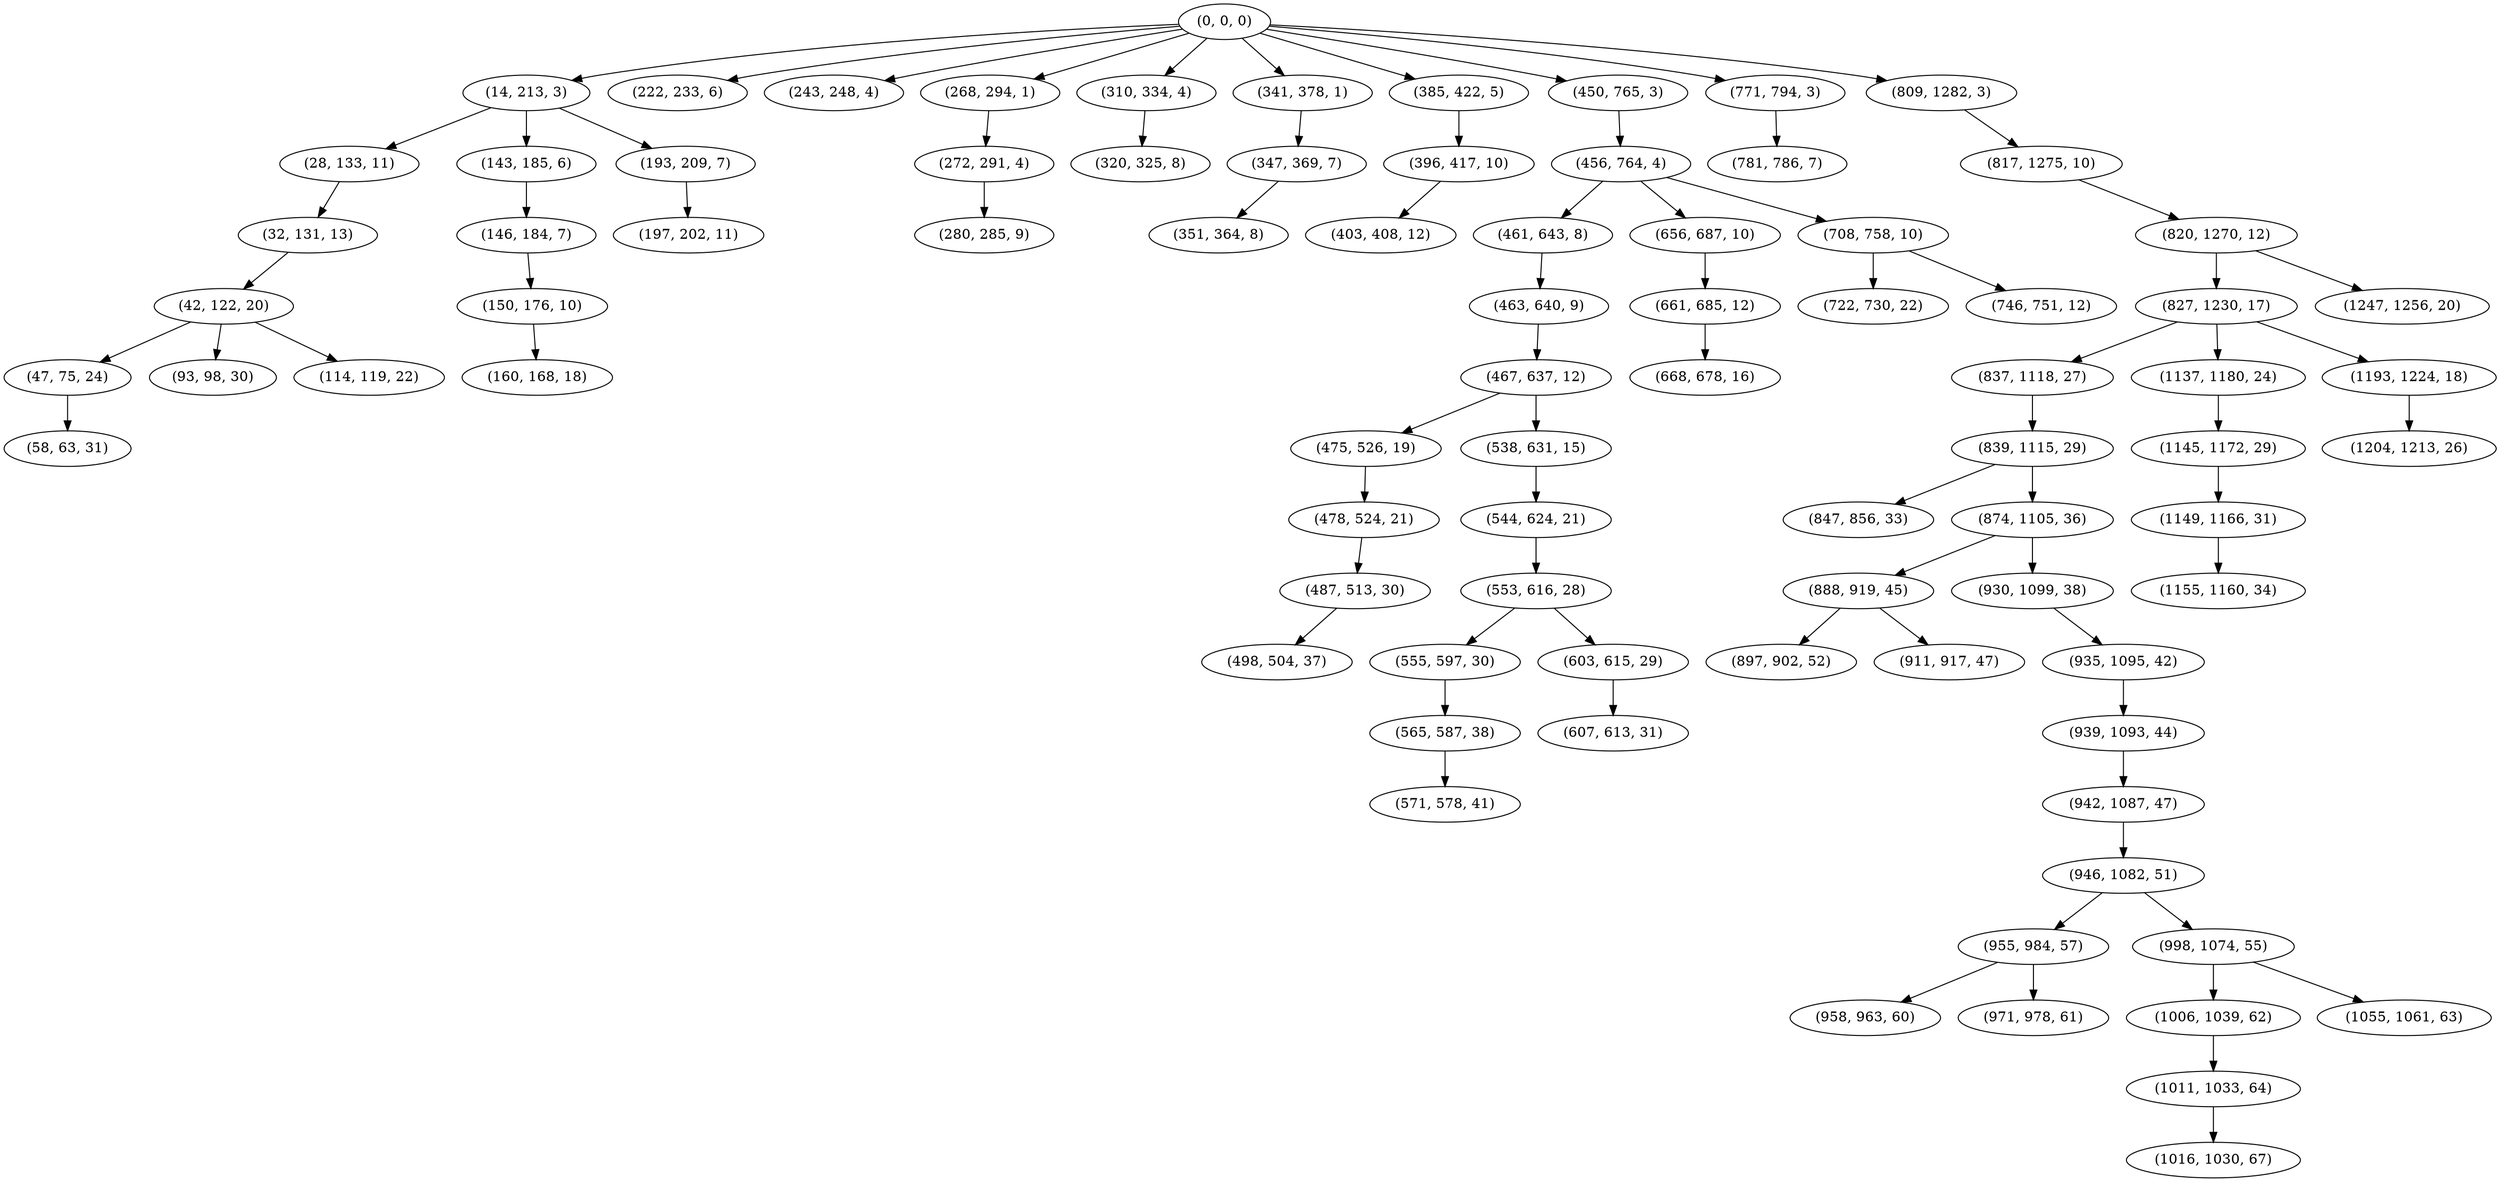 digraph tree {
    "(0, 0, 0)";
    "(14, 213, 3)";
    "(28, 133, 11)";
    "(32, 131, 13)";
    "(42, 122, 20)";
    "(47, 75, 24)";
    "(58, 63, 31)";
    "(93, 98, 30)";
    "(114, 119, 22)";
    "(143, 185, 6)";
    "(146, 184, 7)";
    "(150, 176, 10)";
    "(160, 168, 18)";
    "(193, 209, 7)";
    "(197, 202, 11)";
    "(222, 233, 6)";
    "(243, 248, 4)";
    "(268, 294, 1)";
    "(272, 291, 4)";
    "(280, 285, 9)";
    "(310, 334, 4)";
    "(320, 325, 8)";
    "(341, 378, 1)";
    "(347, 369, 7)";
    "(351, 364, 8)";
    "(385, 422, 5)";
    "(396, 417, 10)";
    "(403, 408, 12)";
    "(450, 765, 3)";
    "(456, 764, 4)";
    "(461, 643, 8)";
    "(463, 640, 9)";
    "(467, 637, 12)";
    "(475, 526, 19)";
    "(478, 524, 21)";
    "(487, 513, 30)";
    "(498, 504, 37)";
    "(538, 631, 15)";
    "(544, 624, 21)";
    "(553, 616, 28)";
    "(555, 597, 30)";
    "(565, 587, 38)";
    "(571, 578, 41)";
    "(603, 615, 29)";
    "(607, 613, 31)";
    "(656, 687, 10)";
    "(661, 685, 12)";
    "(668, 678, 16)";
    "(708, 758, 10)";
    "(722, 730, 22)";
    "(746, 751, 12)";
    "(771, 794, 3)";
    "(781, 786, 7)";
    "(809, 1282, 3)";
    "(817, 1275, 10)";
    "(820, 1270, 12)";
    "(827, 1230, 17)";
    "(837, 1118, 27)";
    "(839, 1115, 29)";
    "(847, 856, 33)";
    "(874, 1105, 36)";
    "(888, 919, 45)";
    "(897, 902, 52)";
    "(911, 917, 47)";
    "(930, 1099, 38)";
    "(935, 1095, 42)";
    "(939, 1093, 44)";
    "(942, 1087, 47)";
    "(946, 1082, 51)";
    "(955, 984, 57)";
    "(958, 963, 60)";
    "(971, 978, 61)";
    "(998, 1074, 55)";
    "(1006, 1039, 62)";
    "(1011, 1033, 64)";
    "(1016, 1030, 67)";
    "(1055, 1061, 63)";
    "(1137, 1180, 24)";
    "(1145, 1172, 29)";
    "(1149, 1166, 31)";
    "(1155, 1160, 34)";
    "(1193, 1224, 18)";
    "(1204, 1213, 26)";
    "(1247, 1256, 20)";
    "(0, 0, 0)" -> "(14, 213, 3)";
    "(0, 0, 0)" -> "(222, 233, 6)";
    "(0, 0, 0)" -> "(243, 248, 4)";
    "(0, 0, 0)" -> "(268, 294, 1)";
    "(0, 0, 0)" -> "(310, 334, 4)";
    "(0, 0, 0)" -> "(341, 378, 1)";
    "(0, 0, 0)" -> "(385, 422, 5)";
    "(0, 0, 0)" -> "(450, 765, 3)";
    "(0, 0, 0)" -> "(771, 794, 3)";
    "(0, 0, 0)" -> "(809, 1282, 3)";
    "(14, 213, 3)" -> "(28, 133, 11)";
    "(14, 213, 3)" -> "(143, 185, 6)";
    "(14, 213, 3)" -> "(193, 209, 7)";
    "(28, 133, 11)" -> "(32, 131, 13)";
    "(32, 131, 13)" -> "(42, 122, 20)";
    "(42, 122, 20)" -> "(47, 75, 24)";
    "(42, 122, 20)" -> "(93, 98, 30)";
    "(42, 122, 20)" -> "(114, 119, 22)";
    "(47, 75, 24)" -> "(58, 63, 31)";
    "(143, 185, 6)" -> "(146, 184, 7)";
    "(146, 184, 7)" -> "(150, 176, 10)";
    "(150, 176, 10)" -> "(160, 168, 18)";
    "(193, 209, 7)" -> "(197, 202, 11)";
    "(268, 294, 1)" -> "(272, 291, 4)";
    "(272, 291, 4)" -> "(280, 285, 9)";
    "(310, 334, 4)" -> "(320, 325, 8)";
    "(341, 378, 1)" -> "(347, 369, 7)";
    "(347, 369, 7)" -> "(351, 364, 8)";
    "(385, 422, 5)" -> "(396, 417, 10)";
    "(396, 417, 10)" -> "(403, 408, 12)";
    "(450, 765, 3)" -> "(456, 764, 4)";
    "(456, 764, 4)" -> "(461, 643, 8)";
    "(456, 764, 4)" -> "(656, 687, 10)";
    "(456, 764, 4)" -> "(708, 758, 10)";
    "(461, 643, 8)" -> "(463, 640, 9)";
    "(463, 640, 9)" -> "(467, 637, 12)";
    "(467, 637, 12)" -> "(475, 526, 19)";
    "(467, 637, 12)" -> "(538, 631, 15)";
    "(475, 526, 19)" -> "(478, 524, 21)";
    "(478, 524, 21)" -> "(487, 513, 30)";
    "(487, 513, 30)" -> "(498, 504, 37)";
    "(538, 631, 15)" -> "(544, 624, 21)";
    "(544, 624, 21)" -> "(553, 616, 28)";
    "(553, 616, 28)" -> "(555, 597, 30)";
    "(553, 616, 28)" -> "(603, 615, 29)";
    "(555, 597, 30)" -> "(565, 587, 38)";
    "(565, 587, 38)" -> "(571, 578, 41)";
    "(603, 615, 29)" -> "(607, 613, 31)";
    "(656, 687, 10)" -> "(661, 685, 12)";
    "(661, 685, 12)" -> "(668, 678, 16)";
    "(708, 758, 10)" -> "(722, 730, 22)";
    "(708, 758, 10)" -> "(746, 751, 12)";
    "(771, 794, 3)" -> "(781, 786, 7)";
    "(809, 1282, 3)" -> "(817, 1275, 10)";
    "(817, 1275, 10)" -> "(820, 1270, 12)";
    "(820, 1270, 12)" -> "(827, 1230, 17)";
    "(820, 1270, 12)" -> "(1247, 1256, 20)";
    "(827, 1230, 17)" -> "(837, 1118, 27)";
    "(827, 1230, 17)" -> "(1137, 1180, 24)";
    "(827, 1230, 17)" -> "(1193, 1224, 18)";
    "(837, 1118, 27)" -> "(839, 1115, 29)";
    "(839, 1115, 29)" -> "(847, 856, 33)";
    "(839, 1115, 29)" -> "(874, 1105, 36)";
    "(874, 1105, 36)" -> "(888, 919, 45)";
    "(874, 1105, 36)" -> "(930, 1099, 38)";
    "(888, 919, 45)" -> "(897, 902, 52)";
    "(888, 919, 45)" -> "(911, 917, 47)";
    "(930, 1099, 38)" -> "(935, 1095, 42)";
    "(935, 1095, 42)" -> "(939, 1093, 44)";
    "(939, 1093, 44)" -> "(942, 1087, 47)";
    "(942, 1087, 47)" -> "(946, 1082, 51)";
    "(946, 1082, 51)" -> "(955, 984, 57)";
    "(946, 1082, 51)" -> "(998, 1074, 55)";
    "(955, 984, 57)" -> "(958, 963, 60)";
    "(955, 984, 57)" -> "(971, 978, 61)";
    "(998, 1074, 55)" -> "(1006, 1039, 62)";
    "(998, 1074, 55)" -> "(1055, 1061, 63)";
    "(1006, 1039, 62)" -> "(1011, 1033, 64)";
    "(1011, 1033, 64)" -> "(1016, 1030, 67)";
    "(1137, 1180, 24)" -> "(1145, 1172, 29)";
    "(1145, 1172, 29)" -> "(1149, 1166, 31)";
    "(1149, 1166, 31)" -> "(1155, 1160, 34)";
    "(1193, 1224, 18)" -> "(1204, 1213, 26)";
}
